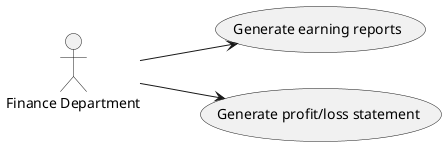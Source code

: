 @startuml
left to right direction

actor :Finance Department: as finance
finance --> (Generate earning reports)
finance --> (Generate profit/loss statement)
@enduml